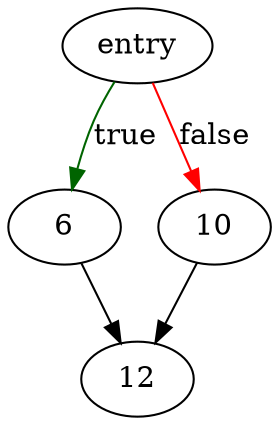 digraph "save_cwd" {
	// Node definitions.
	1 [label=entry];
	6;
	10;
	12;

	// Edge definitions.
	1 -> 6 [
		color=darkgreen
		label=true
	];
	1 -> 10 [
		color=red
		label=false
	];
	6 -> 12;
	10 -> 12;
}